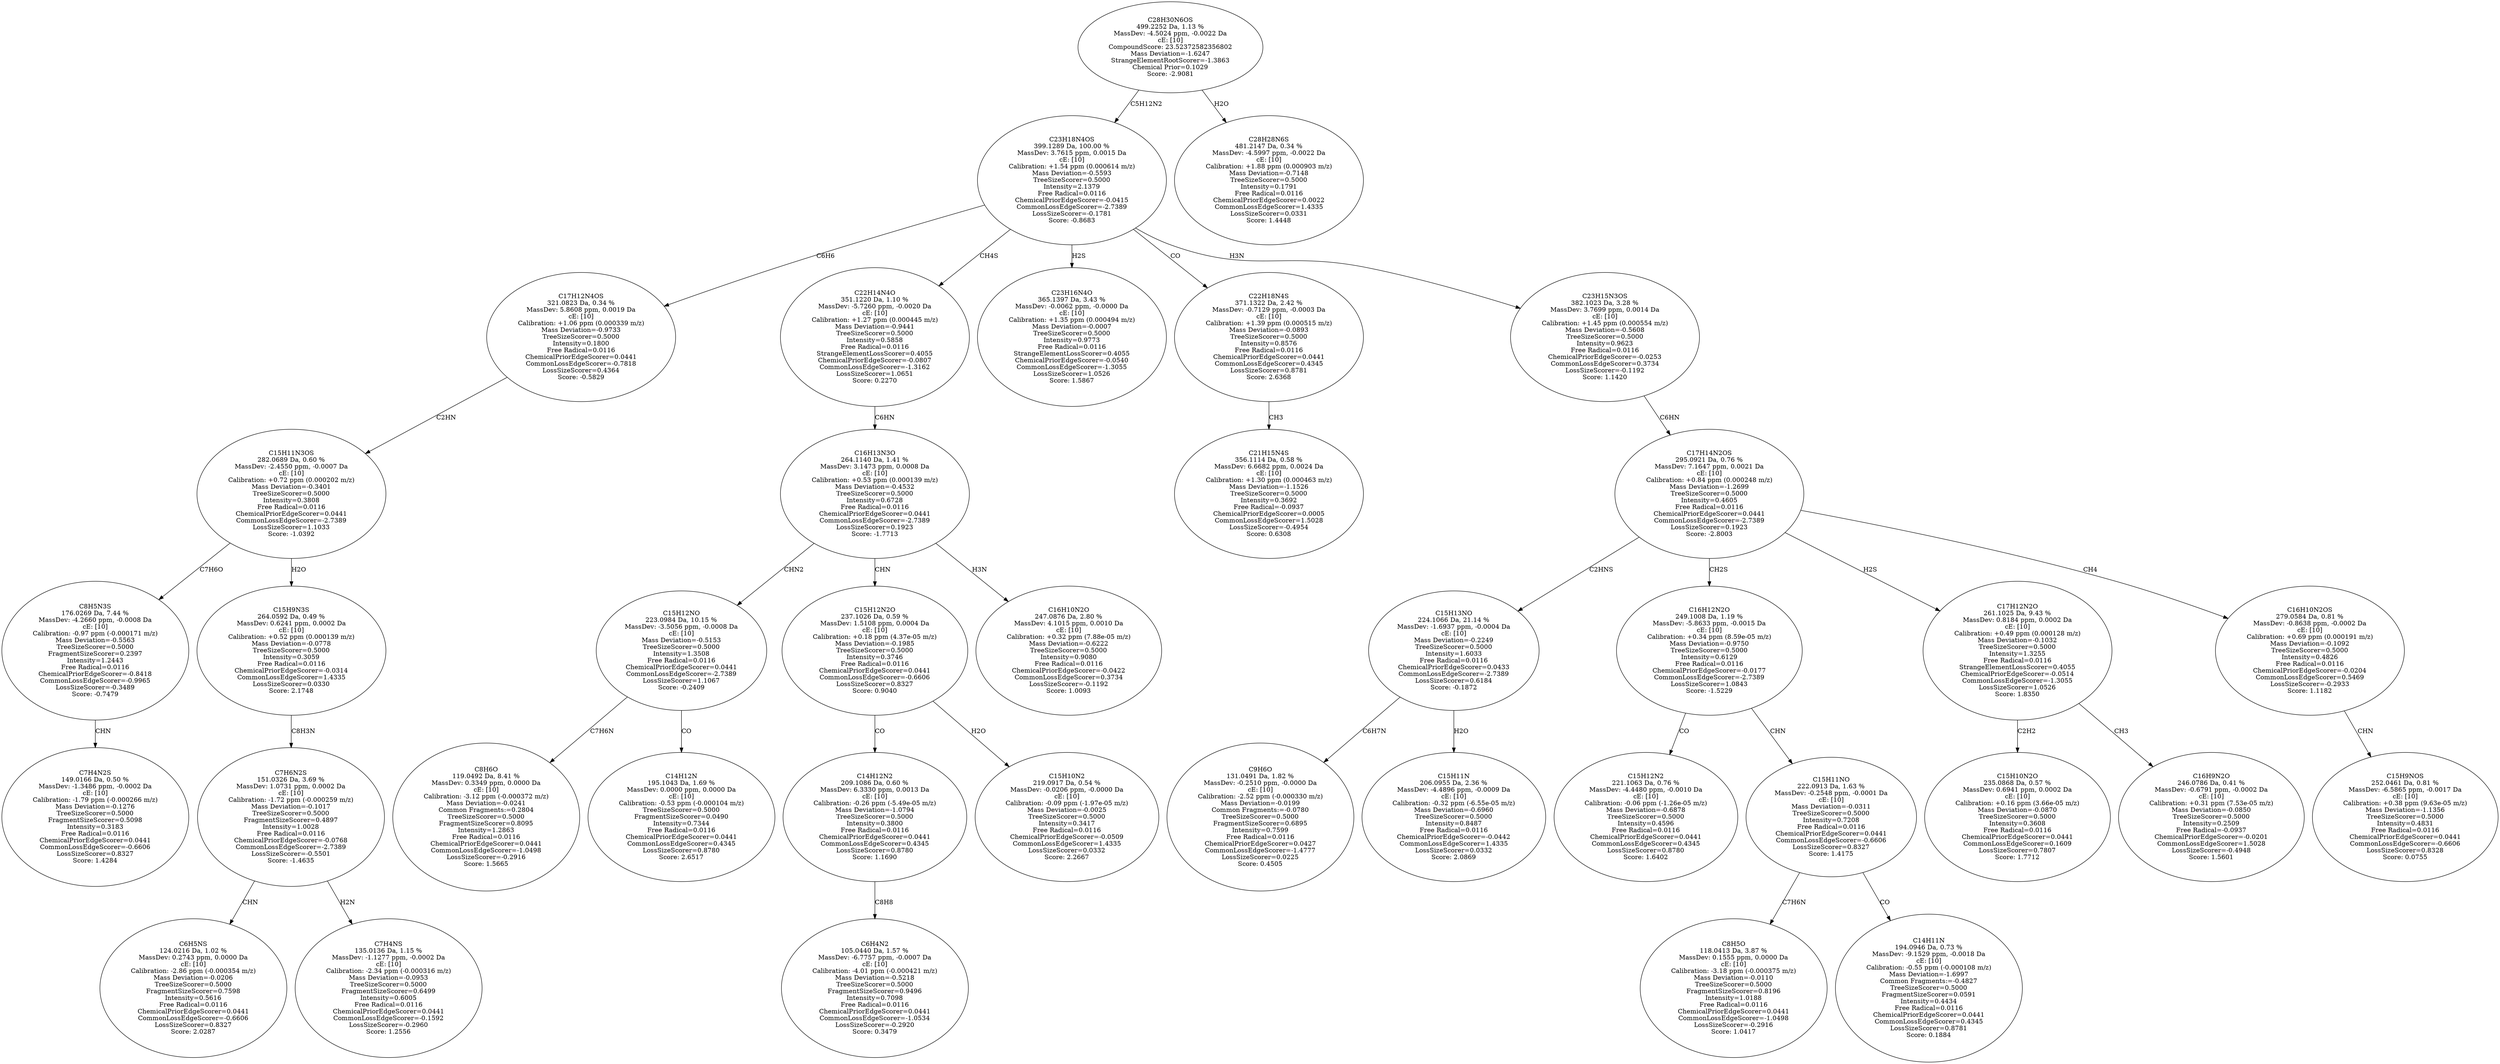 strict digraph {
v1 [label="C7H4N2S\n149.0166 Da, 0.50 %\nMassDev: -1.3486 ppm, -0.0002 Da\ncE: [10]\nCalibration: -1.79 ppm (-0.000266 m/z)\nMass Deviation=-0.1276\nTreeSizeScorer=0.5000\nFragmentSizeScorer=0.5098\nIntensity=0.3183\nFree Radical=0.0116\nChemicalPriorEdgeScorer=0.0441\nCommonLossEdgeScorer=-0.6606\nLossSizeScorer=0.8327\nScore: 1.4284"];
v2 [label="C8H5N3S\n176.0269 Da, 7.44 %\nMassDev: -4.2660 ppm, -0.0008 Da\ncE: [10]\nCalibration: -0.97 ppm (-0.000171 m/z)\nMass Deviation=-0.5563\nTreeSizeScorer=0.5000\nFragmentSizeScorer=0.2397\nIntensity=1.2443\nFree Radical=0.0116\nChemicalPriorEdgeScorer=-0.8418\nCommonLossEdgeScorer=-0.9965\nLossSizeScorer=-0.3489\nScore: -0.7479"];
v3 [label="C6H5NS\n124.0216 Da, 1.02 %\nMassDev: 0.2743 ppm, 0.0000 Da\ncE: [10]\nCalibration: -2.86 ppm (-0.000354 m/z)\nMass Deviation=-0.0206\nTreeSizeScorer=0.5000\nFragmentSizeScorer=0.7598\nIntensity=0.5616\nFree Radical=0.0116\nChemicalPriorEdgeScorer=0.0441\nCommonLossEdgeScorer=-0.6606\nLossSizeScorer=0.8327\nScore: 2.0287"];
v4 [label="C7H4NS\n135.0136 Da, 1.15 %\nMassDev: -1.1277 ppm, -0.0002 Da\ncE: [10]\nCalibration: -2.34 ppm (-0.000316 m/z)\nMass Deviation=-0.0953\nTreeSizeScorer=0.5000\nFragmentSizeScorer=0.6499\nIntensity=0.6005\nFree Radical=0.0116\nChemicalPriorEdgeScorer=0.0441\nCommonLossEdgeScorer=-0.1592\nLossSizeScorer=-0.2960\nScore: 1.2556"];
v5 [label="C7H6N2S\n151.0326 Da, 3.69 %\nMassDev: 1.0731 ppm, 0.0002 Da\ncE: [10]\nCalibration: -1.72 ppm (-0.000259 m/z)\nMass Deviation=-0.1017\nTreeSizeScorer=0.5000\nFragmentSizeScorer=0.4897\nIntensity=1.0028\nFree Radical=0.0116\nChemicalPriorEdgeScorer=-0.0768\nCommonLossEdgeScorer=-2.7389\nLossSizeScorer=-0.5501\nScore: -1.4635"];
v6 [label="C15H9N3S\n264.0592 Da, 0.49 %\nMassDev: 0.6241 ppm, 0.0002 Da\ncE: [10]\nCalibration: +0.52 ppm (0.000139 m/z)\nMass Deviation=-0.0778\nTreeSizeScorer=0.5000\nIntensity=0.3059\nFree Radical=0.0116\nChemicalPriorEdgeScorer=-0.0314\nCommonLossEdgeScorer=1.4335\nLossSizeScorer=0.0330\nScore: 2.1748"];
v7 [label="C15H11N3OS\n282.0689 Da, 0.60 %\nMassDev: -2.4550 ppm, -0.0007 Da\ncE: [10]\nCalibration: +0.72 ppm (0.000202 m/z)\nMass Deviation=-0.3401\nTreeSizeScorer=0.5000\nIntensity=0.3808\nFree Radical=0.0116\nChemicalPriorEdgeScorer=0.0441\nCommonLossEdgeScorer=-2.7389\nLossSizeScorer=1.1033\nScore: -1.0392"];
v8 [label="C17H12N4OS\n321.0823 Da, 0.34 %\nMassDev: 5.8608 ppm, 0.0019 Da\ncE: [10]\nCalibration: +1.06 ppm (0.000339 m/z)\nMass Deviation=-0.9733\nTreeSizeScorer=0.5000\nIntensity=0.1800\nFree Radical=0.0116\nChemicalPriorEdgeScorer=0.0441\nCommonLossEdgeScorer=-0.7818\nLossSizeScorer=0.4364\nScore: -0.5829"];
v9 [label="C8H6O\n119.0492 Da, 8.41 %\nMassDev: 0.3349 ppm, 0.0000 Da\ncE: [10]\nCalibration: -3.12 ppm (-0.000372 m/z)\nMass Deviation=-0.0241\nCommon Fragments:=0.2804\nTreeSizeScorer=0.5000\nFragmentSizeScorer=0.8095\nIntensity=1.2863\nFree Radical=0.0116\nChemicalPriorEdgeScorer=0.0441\nCommonLossEdgeScorer=-1.0498\nLossSizeScorer=-0.2916\nScore: 1.5665"];
v10 [label="C14H12N\n195.1043 Da, 1.69 %\nMassDev: 0.0000 ppm, 0.0000 Da\ncE: [10]\nCalibration: -0.53 ppm (-0.000104 m/z)\nTreeSizeScorer=0.5000\nFragmentSizeScorer=0.0490\nIntensity=0.7344\nFree Radical=0.0116\nChemicalPriorEdgeScorer=0.0441\nCommonLossEdgeScorer=0.4345\nLossSizeScorer=0.8780\nScore: 2.6517"];
v11 [label="C15H12NO\n223.0984 Da, 10.15 %\nMassDev: -3.5056 ppm, -0.0008 Da\ncE: [10]\nMass Deviation=-0.5153\nTreeSizeScorer=0.5000\nIntensity=1.3508\nFree Radical=0.0116\nChemicalPriorEdgeScorer=0.0441\nCommonLossEdgeScorer=-2.7389\nLossSizeScorer=1.1067\nScore: -0.2409"];
v12 [label="C6H4N2\n105.0440 Da, 1.57 %\nMassDev: -6.7757 ppm, -0.0007 Da\ncE: [10]\nCalibration: -4.01 ppm (-0.000421 m/z)\nMass Deviation=-0.5218\nTreeSizeScorer=0.5000\nFragmentSizeScorer=0.9496\nIntensity=0.7098\nFree Radical=0.0116\nChemicalPriorEdgeScorer=0.0441\nCommonLossEdgeScorer=-1.0534\nLossSizeScorer=-0.2920\nScore: 0.3479"];
v13 [label="C14H12N2\n209.1086 Da, 0.60 %\nMassDev: 6.3330 ppm, 0.0013 Da\ncE: [10]\nCalibration: -0.26 ppm (-5.49e-05 m/z)\nMass Deviation=-1.0794\nTreeSizeScorer=0.5000\nIntensity=0.3800\nFree Radical=0.0116\nChemicalPriorEdgeScorer=0.0441\nCommonLossEdgeScorer=0.4345\nLossSizeScorer=0.8780\nScore: 1.1690"];
v14 [label="C15H10N2\n219.0917 Da, 0.54 %\nMassDev: -0.0206 ppm, -0.0000 Da\ncE: [10]\nCalibration: -0.09 ppm (-1.97e-05 m/z)\nMass Deviation=-0.0025\nTreeSizeScorer=0.5000\nIntensity=0.3417\nFree Radical=0.0116\nChemicalPriorEdgeScorer=-0.0509\nCommonLossEdgeScorer=1.4335\nLossSizeScorer=0.0332\nScore: 2.2667"];
v15 [label="C15H12N2O\n237.1026 Da, 0.59 %\nMassDev: 1.5108 ppm, 0.0004 Da\ncE: [10]\nCalibration: +0.18 ppm (4.37e-05 m/z)\nMass Deviation=-0.1985\nTreeSizeScorer=0.5000\nIntensity=0.3746\nFree Radical=0.0116\nChemicalPriorEdgeScorer=0.0441\nCommonLossEdgeScorer=-0.6606\nLossSizeScorer=0.8327\nScore: 0.9040"];
v16 [label="C16H10N2O\n247.0876 Da, 2.80 %\nMassDev: 4.1015 ppm, 0.0010 Da\ncE: [10]\nCalibration: +0.32 ppm (7.88e-05 m/z)\nMass Deviation=-0.6222\nTreeSizeScorer=0.5000\nIntensity=0.9080\nFree Radical=0.0116\nChemicalPriorEdgeScorer=-0.0422\nCommonLossEdgeScorer=0.3734\nLossSizeScorer=-0.1192\nScore: 1.0093"];
v17 [label="C16H13N3O\n264.1140 Da, 1.41 %\nMassDev: 3.1473 ppm, 0.0008 Da\ncE: [10]\nCalibration: +0.53 ppm (0.000139 m/z)\nMass Deviation=-0.4532\nTreeSizeScorer=0.5000\nIntensity=0.6728\nFree Radical=0.0116\nChemicalPriorEdgeScorer=0.0441\nCommonLossEdgeScorer=-2.7389\nLossSizeScorer=0.1923\nScore: -1.7713"];
v18 [label="C22H14N4O\n351.1220 Da, 1.10 %\nMassDev: -5.7260 ppm, -0.0020 Da\ncE: [10]\nCalibration: +1.27 ppm (0.000445 m/z)\nMass Deviation=-0.9441\nTreeSizeScorer=0.5000\nIntensity=0.5858\nFree Radical=0.0116\nStrangeElementLossScorer=0.4055\nChemicalPriorEdgeScorer=-0.0807\nCommonLossEdgeScorer=-1.3162\nLossSizeScorer=1.0651\nScore: 0.2270"];
v19 [label="C23H16N4O\n365.1397 Da, 3.43 %\nMassDev: -0.0062 ppm, -0.0000 Da\ncE: [10]\nCalibration: +1.35 ppm (0.000494 m/z)\nMass Deviation=-0.0007\nTreeSizeScorer=0.5000\nIntensity=0.9773\nFree Radical=0.0116\nStrangeElementLossScorer=0.4055\nChemicalPriorEdgeScorer=-0.0540\nCommonLossEdgeScorer=-1.3055\nLossSizeScorer=1.0526\nScore: 1.5867"];
v20 [label="C21H15N4S\n356.1114 Da, 0.58 %\nMassDev: 6.6682 ppm, 0.0024 Da\ncE: [10]\nCalibration: +1.30 ppm (0.000463 m/z)\nMass Deviation=-1.1526\nTreeSizeScorer=0.5000\nIntensity=0.3692\nFree Radical=-0.0937\nChemicalPriorEdgeScorer=0.0005\nCommonLossEdgeScorer=1.5028\nLossSizeScorer=-0.4954\nScore: 0.6308"];
v21 [label="C22H18N4S\n371.1322 Da, 2.42 %\nMassDev: -0.7129 ppm, -0.0003 Da\ncE: [10]\nCalibration: +1.39 ppm (0.000515 m/z)\nMass Deviation=-0.0893\nTreeSizeScorer=0.5000\nIntensity=0.8576\nFree Radical=0.0116\nChemicalPriorEdgeScorer=0.0441\nCommonLossEdgeScorer=0.4345\nLossSizeScorer=0.8781\nScore: 2.6368"];
v22 [label="C9H6O\n131.0491 Da, 1.82 %\nMassDev: -0.2510 ppm, -0.0000 Da\ncE: [10]\nCalibration: -2.52 ppm (-0.000330 m/z)\nMass Deviation=-0.0199\nCommon Fragments:=-0.0780\nTreeSizeScorer=0.5000\nFragmentSizeScorer=0.6895\nIntensity=0.7599\nFree Radical=0.0116\nChemicalPriorEdgeScorer=0.0427\nCommonLossEdgeScorer=-1.4777\nLossSizeScorer=0.0225\nScore: 0.4505"];
v23 [label="C15H11N\n206.0955 Da, 2.36 %\nMassDev: -4.4896 ppm, -0.0009 Da\ncE: [10]\nCalibration: -0.32 ppm (-6.55e-05 m/z)\nMass Deviation=-0.6960\nTreeSizeScorer=0.5000\nIntensity=0.8487\nFree Radical=0.0116\nChemicalPriorEdgeScorer=-0.0442\nCommonLossEdgeScorer=1.4335\nLossSizeScorer=0.0332\nScore: 2.0869"];
v24 [label="C15H13NO\n224.1066 Da, 21.14 %\nMassDev: -1.6937 ppm, -0.0004 Da\ncE: [10]\nMass Deviation=-0.2249\nTreeSizeScorer=0.5000\nIntensity=1.6033\nFree Radical=0.0116\nChemicalPriorEdgeScorer=0.0433\nCommonLossEdgeScorer=-2.7389\nLossSizeScorer=0.6184\nScore: -0.1872"];
v25 [label="C15H12N2\n221.1063 Da, 0.76 %\nMassDev: -4.4480 ppm, -0.0010 Da\ncE: [10]\nCalibration: -0.06 ppm (-1.26e-05 m/z)\nMass Deviation=-0.6878\nTreeSizeScorer=0.5000\nIntensity=0.4596\nFree Radical=0.0116\nChemicalPriorEdgeScorer=0.0441\nCommonLossEdgeScorer=0.4345\nLossSizeScorer=0.8780\nScore: 1.6402"];
v26 [label="C8H5O\n118.0413 Da, 3.87 %\nMassDev: 0.1555 ppm, 0.0000 Da\ncE: [10]\nCalibration: -3.18 ppm (-0.000375 m/z)\nMass Deviation=-0.0110\nTreeSizeScorer=0.5000\nFragmentSizeScorer=0.8196\nIntensity=1.0188\nFree Radical=0.0116\nChemicalPriorEdgeScorer=0.0441\nCommonLossEdgeScorer=-1.0498\nLossSizeScorer=-0.2916\nScore: 1.0417"];
v27 [label="C14H11N\n194.0946 Da, 0.73 %\nMassDev: -9.1529 ppm, -0.0018 Da\ncE: [10]\nCalibration: -0.55 ppm (-0.000108 m/z)\nMass Deviation=-1.6997\nCommon Fragments:=-0.4827\nTreeSizeScorer=0.5000\nFragmentSizeScorer=0.0591\nIntensity=0.4434\nFree Radical=0.0116\nChemicalPriorEdgeScorer=0.0441\nCommonLossEdgeScorer=0.4345\nLossSizeScorer=0.8781\nScore: 0.1884"];
v28 [label="C15H11NO\n222.0913 Da, 1.63 %\nMassDev: -0.2548 ppm, -0.0001 Da\ncE: [10]\nMass Deviation=-0.0311\nTreeSizeScorer=0.5000\nIntensity=0.7208\nFree Radical=0.0116\nChemicalPriorEdgeScorer=0.0441\nCommonLossEdgeScorer=-0.6606\nLossSizeScorer=0.8327\nScore: 1.4175"];
v29 [label="C16H12N2O\n249.1008 Da, 1.19 %\nMassDev: -5.8633 ppm, -0.0015 Da\ncE: [10]\nCalibration: +0.34 ppm (8.59e-05 m/z)\nMass Deviation=-0.9750\nTreeSizeScorer=0.5000\nIntensity=0.6129\nFree Radical=0.0116\nChemicalPriorEdgeScorer=-0.0177\nCommonLossEdgeScorer=-2.7389\nLossSizeScorer=1.0843\nScore: -1.5229"];
v30 [label="C15H10N2O\n235.0868 Da, 0.57 %\nMassDev: 0.6941 ppm, 0.0002 Da\ncE: [10]\nCalibration: +0.16 ppm (3.66e-05 m/z)\nMass Deviation=-0.0870\nTreeSizeScorer=0.5000\nIntensity=0.3608\nFree Radical=0.0116\nChemicalPriorEdgeScorer=0.0441\nCommonLossEdgeScorer=0.1609\nLossSizeScorer=0.7807\nScore: 1.7712"];
v31 [label="C16H9N2O\n246.0786 Da, 0.41 %\nMassDev: -0.6791 ppm, -0.0002 Da\ncE: [10]\nCalibration: +0.31 ppm (7.53e-05 m/z)\nMass Deviation=-0.0850\nTreeSizeScorer=0.5000\nIntensity=0.2509\nFree Radical=-0.0937\nChemicalPriorEdgeScorer=-0.0201\nCommonLossEdgeScorer=1.5028\nLossSizeScorer=-0.4948\nScore: 1.5601"];
v32 [label="C17H12N2O\n261.1025 Da, 9.43 %\nMassDev: 0.8184 ppm, 0.0002 Da\ncE: [10]\nCalibration: +0.49 ppm (0.000128 m/z)\nMass Deviation=-0.1032\nTreeSizeScorer=0.5000\nIntensity=1.3255\nFree Radical=0.0116\nStrangeElementLossScorer=0.4055\nChemicalPriorEdgeScorer=-0.0514\nCommonLossEdgeScorer=-1.3055\nLossSizeScorer=1.0526\nScore: 1.8350"];
v33 [label="C15H9NOS\n252.0461 Da, 0.81 %\nMassDev: -6.5865 ppm, -0.0017 Da\ncE: [10]\nCalibration: +0.38 ppm (9.63e-05 m/z)\nMass Deviation=-1.1356\nTreeSizeScorer=0.5000\nIntensity=0.4831\nFree Radical=0.0116\nChemicalPriorEdgeScorer=0.0441\nCommonLossEdgeScorer=-0.6606\nLossSizeScorer=0.8328\nScore: 0.0755"];
v34 [label="C16H10N2OS\n279.0584 Da, 0.81 %\nMassDev: -0.8638 ppm, -0.0002 Da\ncE: [10]\nCalibration: +0.69 ppm (0.000191 m/z)\nMass Deviation=-0.1092\nTreeSizeScorer=0.5000\nIntensity=0.4826\nFree Radical=0.0116\nChemicalPriorEdgeScorer=-0.0204\nCommonLossEdgeScorer=0.5469\nLossSizeScorer=-0.2933\nScore: 1.1182"];
v35 [label="C17H14N2OS\n295.0921 Da, 0.76 %\nMassDev: 7.1647 ppm, 0.0021 Da\ncE: [10]\nCalibration: +0.84 ppm (0.000248 m/z)\nMass Deviation=-1.2699\nTreeSizeScorer=0.5000\nIntensity=0.4605\nFree Radical=0.0116\nChemicalPriorEdgeScorer=0.0441\nCommonLossEdgeScorer=-2.7389\nLossSizeScorer=0.1923\nScore: -2.8003"];
v36 [label="C23H15N3OS\n382.1023 Da, 3.28 %\nMassDev: 3.7699 ppm, 0.0014 Da\ncE: [10]\nCalibration: +1.45 ppm (0.000554 m/z)\nMass Deviation=-0.5608\nTreeSizeScorer=0.5000\nIntensity=0.9623\nFree Radical=0.0116\nChemicalPriorEdgeScorer=-0.0253\nCommonLossEdgeScorer=0.3734\nLossSizeScorer=-0.1192\nScore: 1.1420"];
v37 [label="C23H18N4OS\n399.1289 Da, 100.00 %\nMassDev: 3.7615 ppm, 0.0015 Da\ncE: [10]\nCalibration: +1.54 ppm (0.000614 m/z)\nMass Deviation=-0.5593\nTreeSizeScorer=0.5000\nIntensity=2.1379\nFree Radical=0.0116\nChemicalPriorEdgeScorer=-0.0415\nCommonLossEdgeScorer=-2.7389\nLossSizeScorer=-0.1781\nScore: -0.8683"];
v38 [label="C28H28N6S\n481.2147 Da, 0.34 %\nMassDev: -4.5997 ppm, -0.0022 Da\ncE: [10]\nCalibration: +1.88 ppm (0.000903 m/z)\nMass Deviation=-0.7148\nTreeSizeScorer=0.5000\nIntensity=0.1791\nFree Radical=0.0116\nChemicalPriorEdgeScorer=0.0022\nCommonLossEdgeScorer=1.4335\nLossSizeScorer=0.0331\nScore: 1.4448"];
v39 [label="C28H30N6OS\n499.2252 Da, 1.13 %\nMassDev: -4.5024 ppm, -0.0022 Da\ncE: [10]\nCompoundScore: 23.52372582356802\nMass Deviation=-1.6247\nStrangeElementRootScorer=-1.3863\nChemical Prior=0.1029\nScore: -2.9081"];
v2 -> v1 [label="CHN"];
v7 -> v2 [label="C7H6O"];
v5 -> v3 [label="CHN"];
v5 -> v4 [label="H2N"];
v6 -> v5 [label="C8H3N"];
v7 -> v6 [label="H2O"];
v8 -> v7 [label="C2HN"];
v37 -> v8 [label="C6H6"];
v11 -> v9 [label="C7H6N"];
v11 -> v10 [label="CO"];
v17 -> v11 [label="CHN2"];
v13 -> v12 [label="C8H8"];
v15 -> v13 [label="CO"];
v15 -> v14 [label="H2O"];
v17 -> v15 [label="CHN"];
v17 -> v16 [label="H3N"];
v18 -> v17 [label="C6HN"];
v37 -> v18 [label="CH4S"];
v37 -> v19 [label="H2S"];
v21 -> v20 [label="CH3"];
v37 -> v21 [label="CO"];
v24 -> v22 [label="C6H7N"];
v24 -> v23 [label="H2O"];
v35 -> v24 [label="C2HNS"];
v29 -> v25 [label="CO"];
v28 -> v26 [label="C7H6N"];
v28 -> v27 [label="CO"];
v29 -> v28 [label="CHN"];
v35 -> v29 [label="CH2S"];
v32 -> v30 [label="C2H2"];
v32 -> v31 [label="CH3"];
v35 -> v32 [label="H2S"];
v34 -> v33 [label="CHN"];
v35 -> v34 [label="CH4"];
v36 -> v35 [label="C6HN"];
v37 -> v36 [label="H3N"];
v39 -> v37 [label="C5H12N2"];
v39 -> v38 [label="H2O"];
}